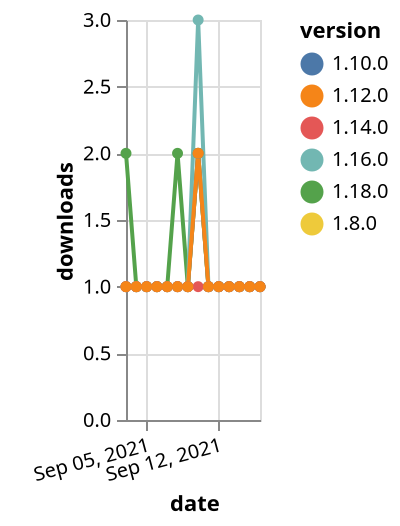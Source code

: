 {"$schema": "https://vega.github.io/schema/vega-lite/v5.json", "description": "A simple bar chart with embedded data.", "data": {"values": [{"date": "2021-09-03", "total": 107, "delta": 2, "version": "1.18.0"}, {"date": "2021-09-04", "total": 108, "delta": 1, "version": "1.18.0"}, {"date": "2021-09-05", "total": 109, "delta": 1, "version": "1.18.0"}, {"date": "2021-09-06", "total": 110, "delta": 1, "version": "1.18.0"}, {"date": "2021-09-07", "total": 111, "delta": 1, "version": "1.18.0"}, {"date": "2021-09-08", "total": 113, "delta": 2, "version": "1.18.0"}, {"date": "2021-09-09", "total": 114, "delta": 1, "version": "1.18.0"}, {"date": "2021-09-10", "total": 116, "delta": 2, "version": "1.18.0"}, {"date": "2021-09-11", "total": 117, "delta": 1, "version": "1.18.0"}, {"date": "2021-09-12", "total": 118, "delta": 1, "version": "1.18.0"}, {"date": "2021-09-13", "total": 119, "delta": 1, "version": "1.18.0"}, {"date": "2021-09-14", "total": 120, "delta": 1, "version": "1.18.0"}, {"date": "2021-09-15", "total": 121, "delta": 1, "version": "1.18.0"}, {"date": "2021-09-16", "total": 122, "delta": 1, "version": "1.18.0"}, {"date": "2021-09-03", "total": 215, "delta": 1, "version": "1.8.0"}, {"date": "2021-09-04", "total": 216, "delta": 1, "version": "1.8.0"}, {"date": "2021-09-05", "total": 217, "delta": 1, "version": "1.8.0"}, {"date": "2021-09-06", "total": 218, "delta": 1, "version": "1.8.0"}, {"date": "2021-09-07", "total": 219, "delta": 1, "version": "1.8.0"}, {"date": "2021-09-08", "total": 220, "delta": 1, "version": "1.8.0"}, {"date": "2021-09-09", "total": 221, "delta": 1, "version": "1.8.0"}, {"date": "2021-09-10", "total": 223, "delta": 2, "version": "1.8.0"}, {"date": "2021-09-11", "total": 224, "delta": 1, "version": "1.8.0"}, {"date": "2021-09-12", "total": 225, "delta": 1, "version": "1.8.0"}, {"date": "2021-09-13", "total": 226, "delta": 1, "version": "1.8.0"}, {"date": "2021-09-14", "total": 227, "delta": 1, "version": "1.8.0"}, {"date": "2021-09-15", "total": 228, "delta": 1, "version": "1.8.0"}, {"date": "2021-09-16", "total": 229, "delta": 1, "version": "1.8.0"}, {"date": "2021-09-03", "total": 172, "delta": 1, "version": "1.10.0"}, {"date": "2021-09-04", "total": 173, "delta": 1, "version": "1.10.0"}, {"date": "2021-09-05", "total": 174, "delta": 1, "version": "1.10.0"}, {"date": "2021-09-06", "total": 175, "delta": 1, "version": "1.10.0"}, {"date": "2021-09-07", "total": 176, "delta": 1, "version": "1.10.0"}, {"date": "2021-09-08", "total": 177, "delta": 1, "version": "1.10.0"}, {"date": "2021-09-09", "total": 178, "delta": 1, "version": "1.10.0"}, {"date": "2021-09-10", "total": 180, "delta": 2, "version": "1.10.0"}, {"date": "2021-09-11", "total": 181, "delta": 1, "version": "1.10.0"}, {"date": "2021-09-12", "total": 182, "delta": 1, "version": "1.10.0"}, {"date": "2021-09-13", "total": 183, "delta": 1, "version": "1.10.0"}, {"date": "2021-09-14", "total": 184, "delta": 1, "version": "1.10.0"}, {"date": "2021-09-15", "total": 185, "delta": 1, "version": "1.10.0"}, {"date": "2021-09-16", "total": 186, "delta": 1, "version": "1.10.0"}, {"date": "2021-09-03", "total": 165, "delta": 1, "version": "1.16.0"}, {"date": "2021-09-04", "total": 166, "delta": 1, "version": "1.16.0"}, {"date": "2021-09-05", "total": 167, "delta": 1, "version": "1.16.0"}, {"date": "2021-09-06", "total": 168, "delta": 1, "version": "1.16.0"}, {"date": "2021-09-07", "total": 169, "delta": 1, "version": "1.16.0"}, {"date": "2021-09-08", "total": 170, "delta": 1, "version": "1.16.0"}, {"date": "2021-09-09", "total": 171, "delta": 1, "version": "1.16.0"}, {"date": "2021-09-10", "total": 174, "delta": 3, "version": "1.16.0"}, {"date": "2021-09-11", "total": 175, "delta": 1, "version": "1.16.0"}, {"date": "2021-09-12", "total": 176, "delta": 1, "version": "1.16.0"}, {"date": "2021-09-13", "total": 177, "delta": 1, "version": "1.16.0"}, {"date": "2021-09-14", "total": 178, "delta": 1, "version": "1.16.0"}, {"date": "2021-09-15", "total": 179, "delta": 1, "version": "1.16.0"}, {"date": "2021-09-16", "total": 180, "delta": 1, "version": "1.16.0"}, {"date": "2021-09-03", "total": 139, "delta": 1, "version": "1.14.0"}, {"date": "2021-09-04", "total": 140, "delta": 1, "version": "1.14.0"}, {"date": "2021-09-05", "total": 141, "delta": 1, "version": "1.14.0"}, {"date": "2021-09-06", "total": 142, "delta": 1, "version": "1.14.0"}, {"date": "2021-09-07", "total": 143, "delta": 1, "version": "1.14.0"}, {"date": "2021-09-08", "total": 144, "delta": 1, "version": "1.14.0"}, {"date": "2021-09-09", "total": 145, "delta": 1, "version": "1.14.0"}, {"date": "2021-09-10", "total": 146, "delta": 1, "version": "1.14.0"}, {"date": "2021-09-11", "total": 147, "delta": 1, "version": "1.14.0"}, {"date": "2021-09-12", "total": 148, "delta": 1, "version": "1.14.0"}, {"date": "2021-09-13", "total": 149, "delta": 1, "version": "1.14.0"}, {"date": "2021-09-14", "total": 150, "delta": 1, "version": "1.14.0"}, {"date": "2021-09-15", "total": 151, "delta": 1, "version": "1.14.0"}, {"date": "2021-09-16", "total": 152, "delta": 1, "version": "1.14.0"}, {"date": "2021-09-03", "total": 167, "delta": 1, "version": "1.12.0"}, {"date": "2021-09-04", "total": 168, "delta": 1, "version": "1.12.0"}, {"date": "2021-09-05", "total": 169, "delta": 1, "version": "1.12.0"}, {"date": "2021-09-06", "total": 170, "delta": 1, "version": "1.12.0"}, {"date": "2021-09-07", "total": 171, "delta": 1, "version": "1.12.0"}, {"date": "2021-09-08", "total": 172, "delta": 1, "version": "1.12.0"}, {"date": "2021-09-09", "total": 173, "delta": 1, "version": "1.12.0"}, {"date": "2021-09-10", "total": 175, "delta": 2, "version": "1.12.0"}, {"date": "2021-09-11", "total": 176, "delta": 1, "version": "1.12.0"}, {"date": "2021-09-12", "total": 177, "delta": 1, "version": "1.12.0"}, {"date": "2021-09-13", "total": 178, "delta": 1, "version": "1.12.0"}, {"date": "2021-09-14", "total": 179, "delta": 1, "version": "1.12.0"}, {"date": "2021-09-15", "total": 180, "delta": 1, "version": "1.12.0"}, {"date": "2021-09-16", "total": 181, "delta": 1, "version": "1.12.0"}]}, "width": "container", "mark": {"type": "line", "point": {"filled": true}}, "encoding": {"x": {"field": "date", "type": "temporal", "timeUnit": "yearmonthdate", "title": "date", "axis": {"labelAngle": -15}}, "y": {"field": "delta", "type": "quantitative", "title": "downloads"}, "color": {"field": "version", "type": "nominal"}, "tooltip": {"field": "delta"}}}
